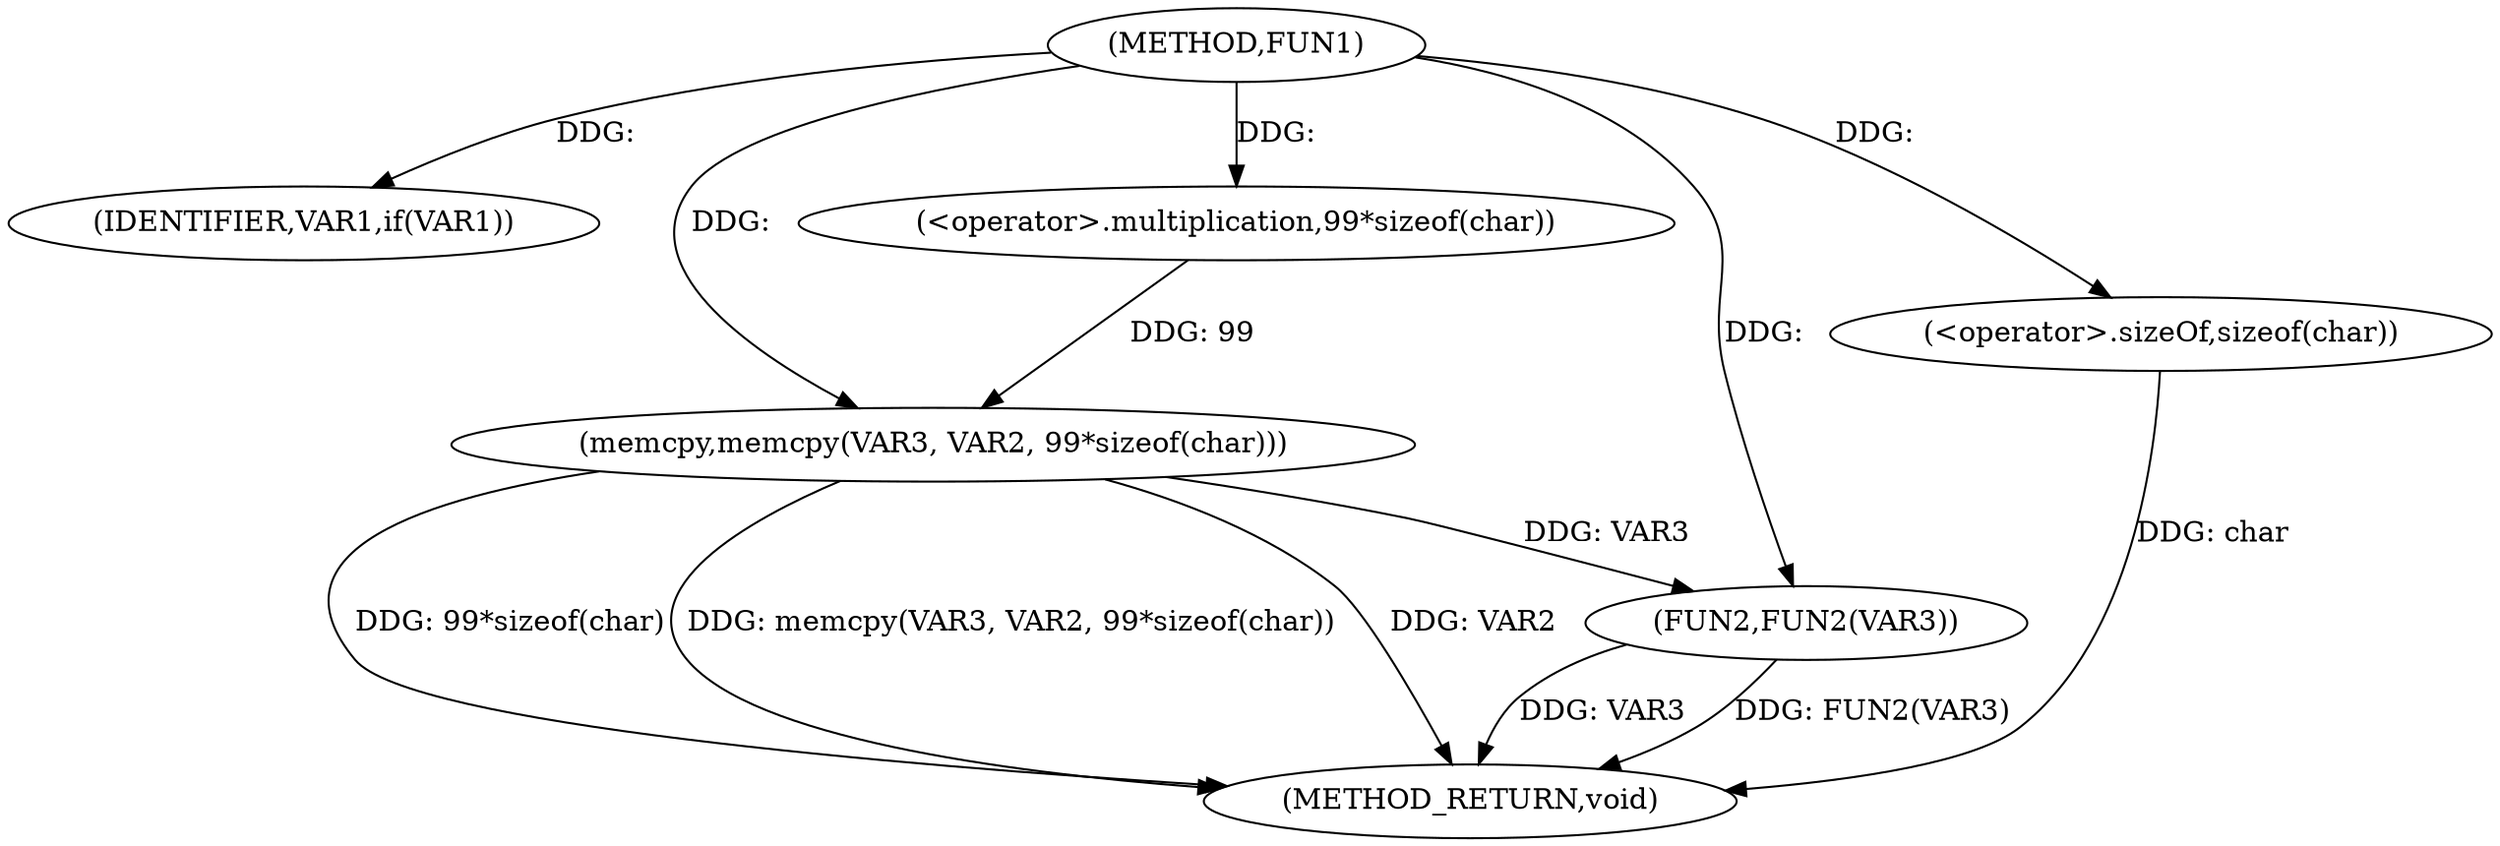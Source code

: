 digraph FUN1 {  
"1000100" [label = "(METHOD,FUN1)" ]
"1000117" [label = "(METHOD_RETURN,void)" ]
"1000103" [label = "(IDENTIFIER,VAR1,if(VAR1))" ]
"1000108" [label = "(memcpy,memcpy(VAR3, VAR2, 99*sizeof(char)))" ]
"1000111" [label = "(<operator>.multiplication,99*sizeof(char))" ]
"1000113" [label = "(<operator>.sizeOf,sizeof(char))" ]
"1000115" [label = "(FUN2,FUN2(VAR3))" ]
  "1000108" -> "1000117"  [ label = "DDG: memcpy(VAR3, VAR2, 99*sizeof(char))"] 
  "1000113" -> "1000117"  [ label = "DDG: char"] 
  "1000115" -> "1000117"  [ label = "DDG: FUN2(VAR3)"] 
  "1000108" -> "1000117"  [ label = "DDG: VAR2"] 
  "1000108" -> "1000117"  [ label = "DDG: 99*sizeof(char)"] 
  "1000115" -> "1000117"  [ label = "DDG: VAR3"] 
  "1000100" -> "1000103"  [ label = "DDG: "] 
  "1000100" -> "1000108"  [ label = "DDG: "] 
  "1000111" -> "1000108"  [ label = "DDG: 99"] 
  "1000100" -> "1000111"  [ label = "DDG: "] 
  "1000100" -> "1000113"  [ label = "DDG: "] 
  "1000108" -> "1000115"  [ label = "DDG: VAR3"] 
  "1000100" -> "1000115"  [ label = "DDG: "] 
}

